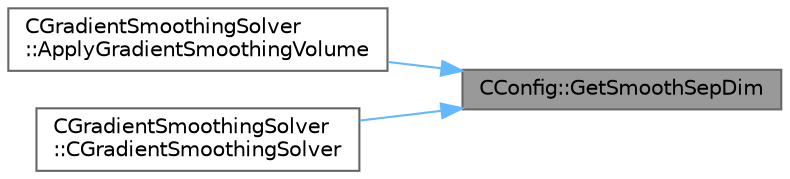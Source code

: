 digraph "CConfig::GetSmoothSepDim"
{
 // LATEX_PDF_SIZE
  bgcolor="transparent";
  edge [fontname=Helvetica,fontsize=10,labelfontname=Helvetica,labelfontsize=10];
  node [fontname=Helvetica,fontsize=10,shape=box,height=0.2,width=0.4];
  rankdir="RL";
  Node1 [id="Node000001",label="CConfig::GetSmoothSepDim",height=0.2,width=0.4,color="gray40", fillcolor="grey60", style="filled", fontcolor="black",tooltip="Check if we split in the dimensions."];
  Node1 -> Node2 [id="edge1_Node000001_Node000002",dir="back",color="steelblue1",style="solid",tooltip=" "];
  Node2 [id="Node000002",label="CGradientSmoothingSolver\l::ApplyGradientSmoothingVolume",height=0.2,width=0.4,color="grey40", fillcolor="white", style="filled",URL="$classCGradientSmoothingSolver.html#a1cc2a5e9d1b99f3607034c5d61905ff9",tooltip="Main routine for applying the solver on the volume sensitivities."];
  Node1 -> Node3 [id="edge2_Node000001_Node000003",dir="back",color="steelblue1",style="solid",tooltip=" "];
  Node3 [id="Node000003",label="CGradientSmoothingSolver\l::CGradientSmoothingSolver",height=0.2,width=0.4,color="grey40", fillcolor="white", style="filled",URL="$classCGradientSmoothingSolver.html#a388e06af9042060ac43193566bb03cc8",tooltip="Constructor of the class."];
}
